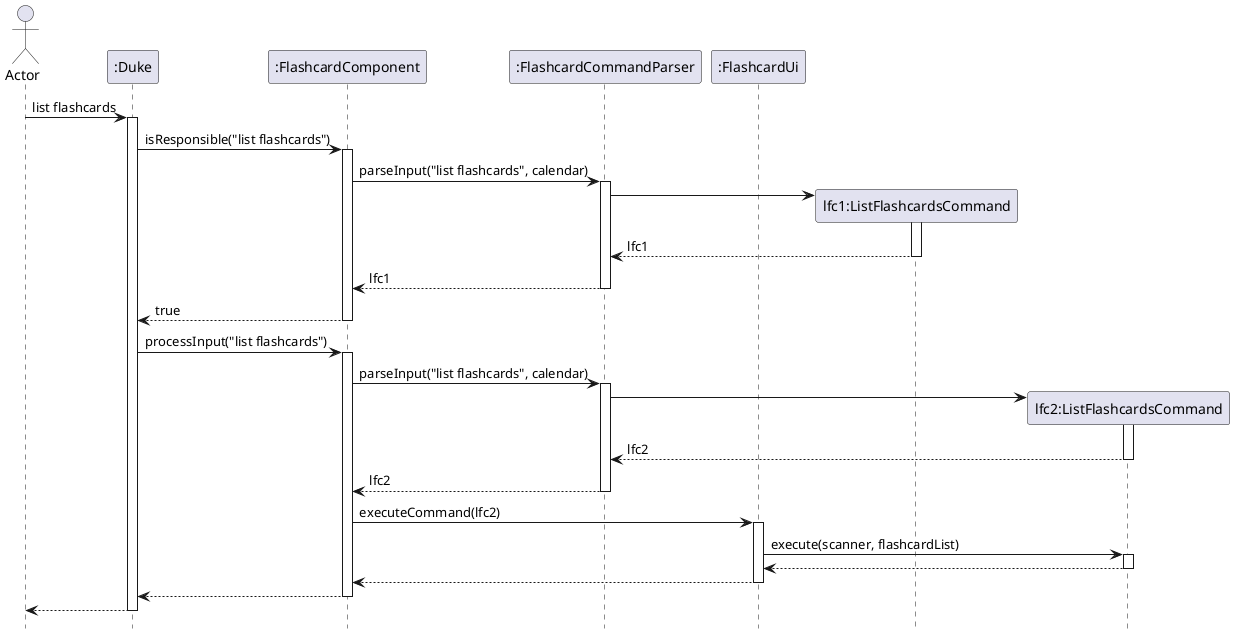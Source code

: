@startuml

hide footbox

actor Actor as user
participant ":Duke" as duke
participant ":FlashcardComponent" as component
participant ":FlashcardCommandParser" as parser
participant ":FlashcardUi" as ui

user -> duke : list flashcards
activate duke

duke -> component : isResponsible("list flashcards")
activate component

component -> parser : parseInput("list flashcards", calendar)
activate parser

participant "lfc1:ListFlashcardsCommand" as lfc1

create lfc1

parser -> lfc1
activate lfc1

lfc1 --> parser : lfc1
deactivate lfc1

parser --> component : lfc1
deactivate parser

component --> duke : true
deactivate component

duke -> component : processInput("list flashcards")
activate component

component -> parser : parseInput("list flashcards", calendar)
activate parser

participant "lfc2:ListFlashcardsCommand" as lfc2

create lfc2

parser -> lfc2
activate lfc2

lfc2 --> parser : lfc2
deactivate lfc2

parser --> component : lfc2
deactivate parser

component -> ui : executeCommand(lfc2)
activate ui

ui -> lfc2 : execute(scanner, flashcardList)
activate lfc2

lfc2 --> ui
deactivate lfc2

ui --> component
deactivate ui

component --> duke
deactivate component

duke --> user
deactivate duke

@enduml
